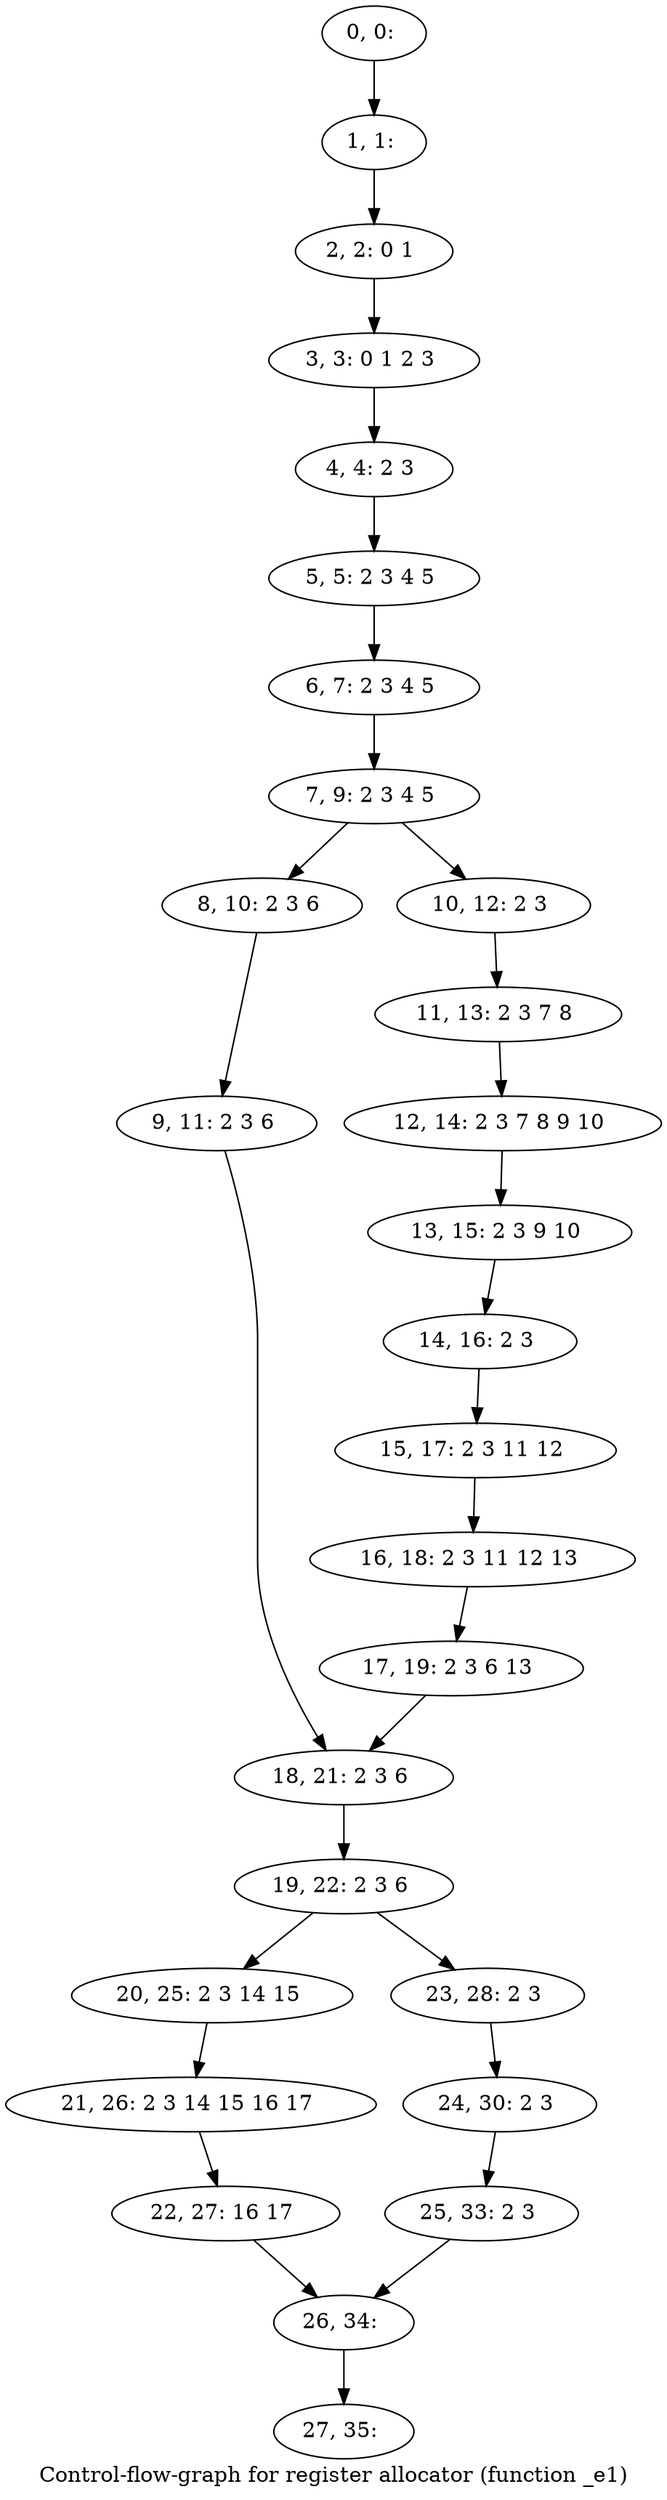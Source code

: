 digraph G {
graph [label="Control-flow-graph for register allocator (function _e1)"]
0[label="0, 0: "];
1[label="1, 1: "];
2[label="2, 2: 0 1 "];
3[label="3, 3: 0 1 2 3 "];
4[label="4, 4: 2 3 "];
5[label="5, 5: 2 3 4 5 "];
6[label="6, 7: 2 3 4 5 "];
7[label="7, 9: 2 3 4 5 "];
8[label="8, 10: 2 3 6 "];
9[label="9, 11: 2 3 6 "];
10[label="10, 12: 2 3 "];
11[label="11, 13: 2 3 7 8 "];
12[label="12, 14: 2 3 7 8 9 10 "];
13[label="13, 15: 2 3 9 10 "];
14[label="14, 16: 2 3 "];
15[label="15, 17: 2 3 11 12 "];
16[label="16, 18: 2 3 11 12 13 "];
17[label="17, 19: 2 3 6 13 "];
18[label="18, 21: 2 3 6 "];
19[label="19, 22: 2 3 6 "];
20[label="20, 25: 2 3 14 15 "];
21[label="21, 26: 2 3 14 15 16 17 "];
22[label="22, 27: 16 17 "];
23[label="23, 28: 2 3 "];
24[label="24, 30: 2 3 "];
25[label="25, 33: 2 3 "];
26[label="26, 34: "];
27[label="27, 35: "];
0->1 ;
1->2 ;
2->3 ;
3->4 ;
4->5 ;
5->6 ;
6->7 ;
7->8 ;
7->10 ;
8->9 ;
9->18 ;
10->11 ;
11->12 ;
12->13 ;
13->14 ;
14->15 ;
15->16 ;
16->17 ;
17->18 ;
18->19 ;
19->20 ;
19->23 ;
20->21 ;
21->22 ;
22->26 ;
23->24 ;
24->25 ;
25->26 ;
26->27 ;
}
